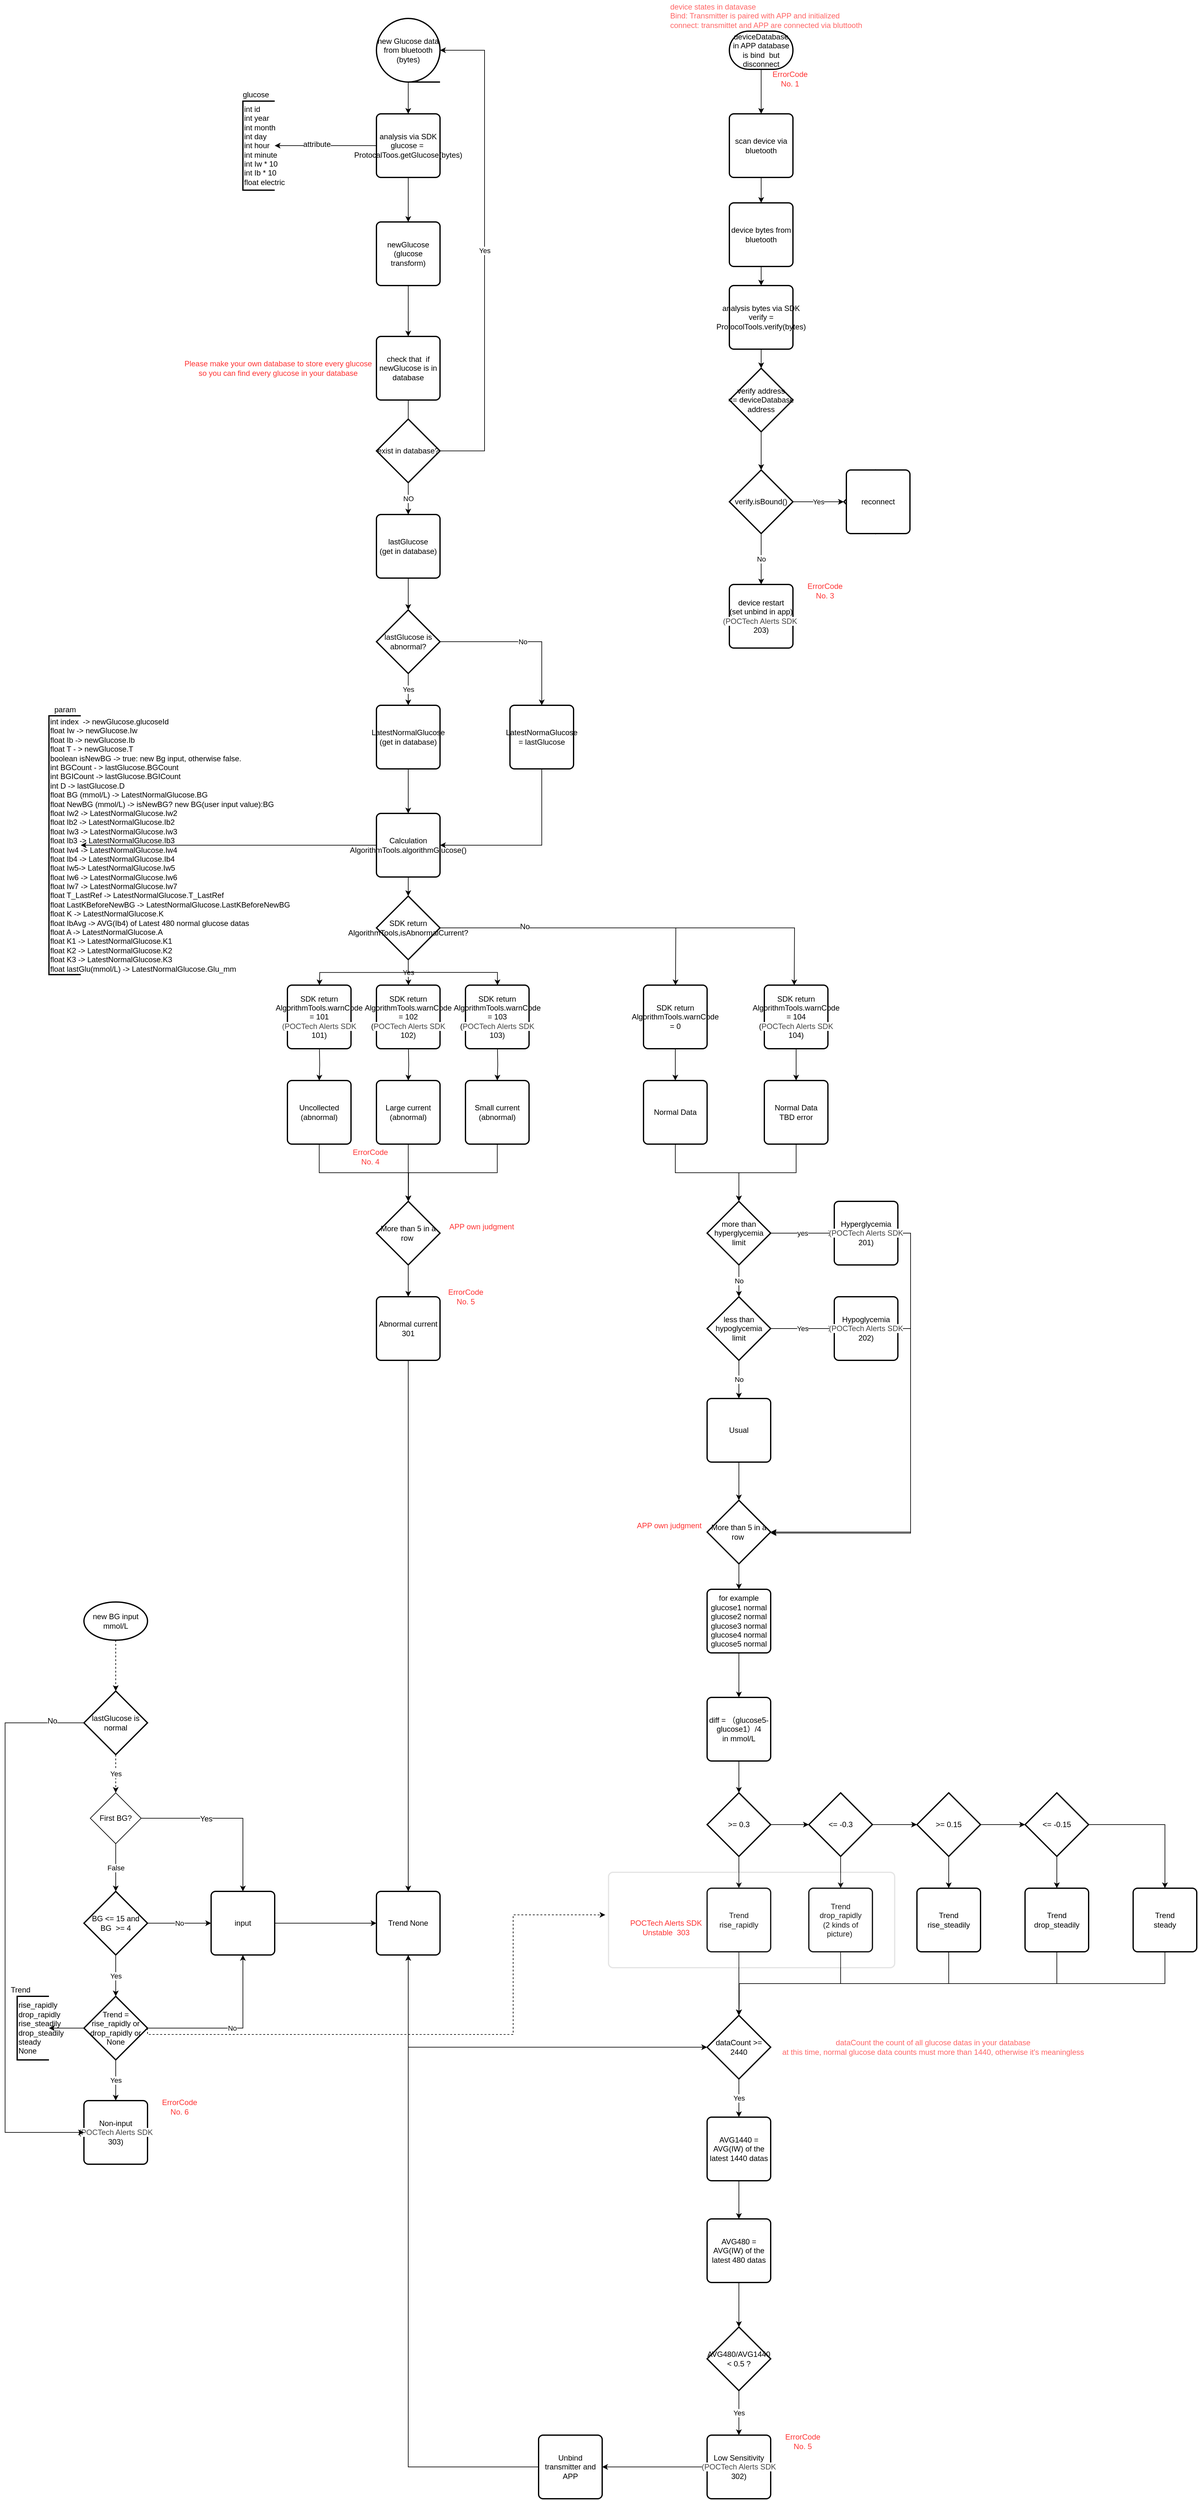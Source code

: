 <mxfile version="12.3.8" type="github" pages="1">
  <diagram id="o1K-JnxiX_i7yvccke98" name="第 1 页">
    <mxGraphModel dx="2098" dy="1980" grid="1" gridSize="10" guides="1" tooltips="1" connect="1" arrows="1" fold="1" page="1" pageScale="1" pageWidth="827" pageHeight="1169" math="0" shadow="0">
      <root>
        <mxCell id="0"/>
        <mxCell id="1" parent="0"/>
        <mxCell id="Yor80Zz1ylZ34Q17yJMb-24" style="edgeStyle=orthogonalEdgeStyle;rounded=0;orthogonalLoop=1;jettySize=auto;html=1;exitX=0.5;exitY=1;exitDx=0;exitDy=0;exitPerimeter=0;entryX=0.5;entryY=0;entryDx=0;entryDy=0;" parent="1" source="Yor80Zz1ylZ34Q17yJMb-1" target="Yor80Zz1ylZ34Q17yJMb-3" edge="1">
          <mxGeometry relative="1" as="geometry"/>
        </mxCell>
        <mxCell id="Yor80Zz1ylZ34Q17yJMb-1" value="new Glucose data from bluetooth&lt;br&gt;(bytes)" style="strokeWidth=2;html=1;shape=mxgraph.flowchart.sequential_data;whiteSpace=wrap;" parent="1" vertex="1">
          <mxGeometry x="-225" y="-1140" width="100" height="100" as="geometry"/>
        </mxCell>
        <mxCell id="ntGJiRPB00802KpW2f3L-13" style="edgeStyle=orthogonalEdgeStyle;rounded=0;orthogonalLoop=1;jettySize=auto;html=1;entryX=1;entryY=0.5;entryDx=0;entryDy=0;entryPerimeter=0;" parent="1" source="Yor80Zz1ylZ34Q17yJMb-3" target="ntGJiRPB00802KpW2f3L-12" edge="1">
          <mxGeometry relative="1" as="geometry"/>
        </mxCell>
        <mxCell id="ntGJiRPB00802KpW2f3L-14" value="attribute" style="text;html=1;align=center;verticalAlign=middle;resizable=0;points=[];;labelBackgroundColor=#ffffff;" parent="ntGJiRPB00802KpW2f3L-13" vertex="1" connectable="0">
          <mxGeometry x="0.175" y="-2" relative="1" as="geometry">
            <mxPoint as="offset"/>
          </mxGeometry>
        </mxCell>
        <mxCell id="ntGJiRPB00802KpW2f3L-23" style="edgeStyle=orthogonalEdgeStyle;rounded=0;orthogonalLoop=1;jettySize=auto;html=1;exitX=0.5;exitY=1;exitDx=0;exitDy=0;" parent="1" source="Yor80Zz1ylZ34Q17yJMb-3" target="ntGJiRPB00802KpW2f3L-20" edge="1">
          <mxGeometry relative="1" as="geometry"/>
        </mxCell>
        <mxCell id="Yor80Zz1ylZ34Q17yJMb-3" value="analysis via SDK&lt;br&gt;glucose =&amp;nbsp; ProtocalToos.getGlucose(bytes)" style="rounded=1;whiteSpace=wrap;html=1;absoluteArcSize=1;arcSize=14;strokeWidth=2;" parent="1" vertex="1">
          <mxGeometry x="-225" y="-990" width="100" height="100" as="geometry"/>
        </mxCell>
        <mxCell id="Yor80Zz1ylZ34Q17yJMb-16" value="" style="edgeStyle=orthogonalEdgeStyle;rounded=0;orthogonalLoop=1;jettySize=auto;html=1;" parent="1" edge="1">
          <mxGeometry relative="1" as="geometry">
            <mxPoint x="-175" y="-540" as="sourcePoint"/>
            <mxPoint x="-175" y="-450" as="targetPoint"/>
          </mxGeometry>
        </mxCell>
        <mxCell id="Yor80Zz1ylZ34Q17yJMb-28" value="NO" style="edgeStyle=orthogonalEdgeStyle;rounded=0;orthogonalLoop=1;jettySize=auto;html=1;exitX=0.5;exitY=1;exitDx=0;exitDy=0;exitPerimeter=0;" parent="1" source="Yor80Zz1ylZ34Q17yJMb-20" target="Yor80Zz1ylZ34Q17yJMb-23" edge="1">
          <mxGeometry relative="1" as="geometry"/>
        </mxCell>
        <mxCell id="Yor80Zz1ylZ34Q17yJMb-33" value="Yes" style="edgeStyle=orthogonalEdgeStyle;rounded=0;orthogonalLoop=1;jettySize=auto;html=1;exitX=1;exitY=0.5;exitDx=0;exitDy=0;exitPerimeter=0;entryX=1;entryY=0.5;entryDx=0;entryDy=0;entryPerimeter=0;" parent="1" source="Yor80Zz1ylZ34Q17yJMb-20" target="Yor80Zz1ylZ34Q17yJMb-1" edge="1">
          <mxGeometry relative="1" as="geometry">
            <Array as="points">
              <mxPoint x="-55" y="-460"/>
              <mxPoint x="-55" y="-1090"/>
            </Array>
          </mxGeometry>
        </mxCell>
        <mxCell id="Yor80Zz1ylZ34Q17yJMb-20" value="exist in database?" style="strokeWidth=2;html=1;shape=mxgraph.flowchart.decision;whiteSpace=wrap;" parent="1" vertex="1">
          <mxGeometry x="-225" y="-510" width="100" height="100" as="geometry"/>
        </mxCell>
        <mxCell id="Yor80Zz1ylZ34Q17yJMb-30" style="edgeStyle=orthogonalEdgeStyle;rounded=0;orthogonalLoop=1;jettySize=auto;html=1;exitX=0.5;exitY=1;exitDx=0;exitDy=0;entryX=0.5;entryY=0;entryDx=0;entryDy=0;entryPerimeter=0;" parent="1" source="Yor80Zz1ylZ34Q17yJMb-23" target="Yor80Zz1ylZ34Q17yJMb-29" edge="1">
          <mxGeometry relative="1" as="geometry"/>
        </mxCell>
        <mxCell id="Yor80Zz1ylZ34Q17yJMb-23" value="lastGlucose &lt;br&gt;(get in database)" style="rounded=1;whiteSpace=wrap;html=1;absoluteArcSize=1;arcSize=14;strokeWidth=2;" parent="1" vertex="1">
          <mxGeometry x="-225" y="-360" width="100" height="100" as="geometry"/>
        </mxCell>
        <mxCell id="Yor80Zz1ylZ34Q17yJMb-26" value="check that&amp;nbsp; if newGlucose is in database" style="rounded=1;whiteSpace=wrap;html=1;absoluteArcSize=1;arcSize=14;strokeWidth=2;" parent="1" vertex="1">
          <mxGeometry x="-225" y="-640" width="100" height="100" as="geometry"/>
        </mxCell>
        <mxCell id="Yor80Zz1ylZ34Q17yJMb-32" value="Yes" style="edgeStyle=orthogonalEdgeStyle;rounded=0;orthogonalLoop=1;jettySize=auto;html=1;exitX=0.5;exitY=1;exitDx=0;exitDy=0;exitPerimeter=0;entryX=0.5;entryY=0;entryDx=0;entryDy=0;" parent="1" source="Yor80Zz1ylZ34Q17yJMb-29" target="Yor80Zz1ylZ34Q17yJMb-31" edge="1">
          <mxGeometry relative="1" as="geometry"/>
        </mxCell>
        <mxCell id="ntGJiRPB00802KpW2f3L-26" value="No" style="edgeStyle=orthogonalEdgeStyle;rounded=0;orthogonalLoop=1;jettySize=auto;html=1;exitX=1;exitY=0.5;exitDx=0;exitDy=0;exitPerimeter=0;entryX=0.5;entryY=0;entryDx=0;entryDy=0;" parent="1" source="Yor80Zz1ylZ34Q17yJMb-29" target="ntGJiRPB00802KpW2f3L-25" edge="1">
          <mxGeometry relative="1" as="geometry"/>
        </mxCell>
        <mxCell id="Yor80Zz1ylZ34Q17yJMb-29" value="lastGlucose is abnormal?" style="strokeWidth=2;html=1;shape=mxgraph.flowchart.decision;whiteSpace=wrap;" parent="1" vertex="1">
          <mxGeometry x="-225" y="-210" width="100" height="100" as="geometry"/>
        </mxCell>
        <mxCell id="Yor80Zz1ylZ34Q17yJMb-60" style="edgeStyle=orthogonalEdgeStyle;rounded=0;orthogonalLoop=1;jettySize=auto;html=1;exitX=0.5;exitY=1;exitDx=0;exitDy=0;entryX=0.5;entryY=0;entryDx=0;entryDy=0;" parent="1" source="Yor80Zz1ylZ34Q17yJMb-31" target="Yor80Zz1ylZ34Q17yJMb-34" edge="1">
          <mxGeometry relative="1" as="geometry"/>
        </mxCell>
        <mxCell id="Yor80Zz1ylZ34Q17yJMb-31" value="LatestNormalGlucose (get in database)" style="rounded=1;whiteSpace=wrap;html=1;absoluteArcSize=1;arcSize=14;strokeWidth=2;" parent="1" vertex="1">
          <mxGeometry x="-225" y="-60" width="100" height="100" as="geometry"/>
        </mxCell>
        <mxCell id="Yor80Zz1ylZ34Q17yJMb-56" style="edgeStyle=orthogonalEdgeStyle;rounded=0;orthogonalLoop=1;jettySize=auto;html=1;exitX=1;exitY=0.5;exitDx=0;exitDy=0;exitPerimeter=0;entryX=0.5;entryY=0;entryDx=0;entryDy=0;entryPerimeter=0;" parent="1" source="Yor80Zz1ylZ34Q17yJMb-39" edge="1">
          <mxGeometry relative="1" as="geometry">
            <mxPoint x="432" y="380.167" as="targetPoint"/>
          </mxGeometry>
        </mxCell>
        <mxCell id="Yor80Zz1ylZ34Q17yJMb-65" style="edgeStyle=orthogonalEdgeStyle;rounded=0;orthogonalLoop=1;jettySize=auto;html=1;exitX=0.5;exitY=1;exitDx=0;exitDy=0;entryX=0.5;entryY=0;entryDx=0;entryDy=0;entryPerimeter=0;" parent="1" source="Yor80Zz1ylZ34Q17yJMb-34" target="Yor80Zz1ylZ34Q17yJMb-39" edge="1">
          <mxGeometry relative="1" as="geometry"/>
        </mxCell>
        <mxCell id="ntGJiRPB00802KpW2f3L-28" style="edgeStyle=orthogonalEdgeStyle;rounded=0;orthogonalLoop=1;jettySize=auto;html=1;exitX=0;exitY=0.5;exitDx=0;exitDy=0;" parent="1" source="Yor80Zz1ylZ34Q17yJMb-34" target="ntGJiRPB00802KpW2f3L-18" edge="1">
          <mxGeometry relative="1" as="geometry"/>
        </mxCell>
        <mxCell id="Yor80Zz1ylZ34Q17yJMb-34" value="Calculation&lt;br&gt;AlgorithmTools.algorithmGlucose()" style="rounded=1;whiteSpace=wrap;html=1;absoluteArcSize=1;arcSize=14;strokeWidth=2;" parent="1" vertex="1">
          <mxGeometry x="-225" y="110" width="100" height="100" as="geometry"/>
        </mxCell>
        <mxCell id="Yor80Zz1ylZ34Q17yJMb-55" value="" style="edgeStyle=orthogonalEdgeStyle;rounded=0;orthogonalLoop=1;jettySize=auto;html=1;entryX=0.5;entryY=0;entryDx=0;entryDy=0;entryPerimeter=0;" parent="1" source="Yor80Zz1ylZ34Q17yJMb-39" edge="1">
          <mxGeometry relative="1" as="geometry">
            <mxPoint x="245.333" y="380.167" as="targetPoint"/>
          </mxGeometry>
        </mxCell>
        <mxCell id="Yor80Zz1ylZ34Q17yJMb-57" value="No" style="text;html=1;align=center;verticalAlign=middle;resizable=0;points=[];;labelBackgroundColor=#ffffff;" parent="Yor80Zz1ylZ34Q17yJMb-55" vertex="1" connectable="0">
          <mxGeometry x="-0.422" y="2" relative="1" as="geometry">
            <mxPoint as="offset"/>
          </mxGeometry>
        </mxCell>
        <mxCell id="Yor80Zz1ylZ34Q17yJMb-66" value="Yes" style="edgeStyle=orthogonalEdgeStyle;rounded=0;orthogonalLoop=1;jettySize=auto;html=1;exitX=0.5;exitY=1;exitDx=0;exitDy=0;exitPerimeter=0;entryX=0.5;entryY=0;entryDx=0;entryDy=0;entryPerimeter=0;" parent="1" source="Yor80Zz1ylZ34Q17yJMb-39" edge="1">
          <mxGeometry relative="1" as="geometry">
            <mxPoint x="-174.667" y="380.167" as="targetPoint"/>
          </mxGeometry>
        </mxCell>
        <mxCell id="Yor80Zz1ylZ34Q17yJMb-67" style="edgeStyle=orthogonalEdgeStyle;rounded=0;orthogonalLoop=1;jettySize=auto;html=1;exitX=0.5;exitY=1;exitDx=0;exitDy=0;exitPerimeter=0;entryX=0.5;entryY=0;entryDx=0;entryDy=0;entryPerimeter=0;" parent="1" source="Yor80Zz1ylZ34Q17yJMb-39" edge="1">
          <mxGeometry relative="1" as="geometry">
            <mxPoint x="-314.667" y="380.167" as="targetPoint"/>
          </mxGeometry>
        </mxCell>
        <mxCell id="Yor80Zz1ylZ34Q17yJMb-39" value="SDK return&lt;br&gt;AlgorithmTools,isAbnormalCurrent?" style="strokeWidth=2;html=1;shape=mxgraph.flowchart.decision;whiteSpace=wrap;" parent="1" vertex="1">
          <mxGeometry x="-225" y="240" width="100" height="100" as="geometry"/>
        </mxCell>
        <mxCell id="Yor80Zz1ylZ34Q17yJMb-70" style="edgeStyle=orthogonalEdgeStyle;rounded=0;orthogonalLoop=1;jettySize=auto;html=1;exitX=0.5;exitY=1;exitDx=0;exitDy=0;exitPerimeter=0;entryX=0.5;entryY=0;entryDx=0;entryDy=0;" parent="1" target="Yor80Zz1ylZ34Q17yJMb-48" edge="1">
          <mxGeometry relative="1" as="geometry">
            <mxPoint x="-314.667" y="480.167" as="sourcePoint"/>
          </mxGeometry>
        </mxCell>
        <mxCell id="Yor80Zz1ylZ34Q17yJMb-68" style="edgeStyle=orthogonalEdgeStyle;rounded=0;orthogonalLoop=1;jettySize=auto;html=1;entryX=0.5;entryY=0;entryDx=0;entryDy=0;entryPerimeter=0;" parent="1" edge="1">
          <mxGeometry relative="1" as="geometry">
            <mxPoint x="-175" y="340" as="sourcePoint"/>
            <mxPoint x="-34.667" y="380.167" as="targetPoint"/>
            <Array as="points">
              <mxPoint x="-175" y="360"/>
              <mxPoint x="-35" y="360"/>
            </Array>
          </mxGeometry>
        </mxCell>
        <mxCell id="Yor80Zz1ylZ34Q17yJMb-71" style="edgeStyle=orthogonalEdgeStyle;rounded=0;orthogonalLoop=1;jettySize=auto;html=1;exitX=0.5;exitY=1;exitDx=0;exitDy=0;exitPerimeter=0;" parent="1" target="Yor80Zz1ylZ34Q17yJMb-49" edge="1">
          <mxGeometry relative="1" as="geometry">
            <mxPoint x="-174.667" y="480.167" as="sourcePoint"/>
          </mxGeometry>
        </mxCell>
        <mxCell id="Yor80Zz1ylZ34Q17yJMb-72" style="edgeStyle=orthogonalEdgeStyle;rounded=0;orthogonalLoop=1;jettySize=auto;html=1;exitX=0.5;exitY=1;exitDx=0;exitDy=0;exitPerimeter=0;" parent="1" target="Yor80Zz1ylZ34Q17yJMb-50" edge="1">
          <mxGeometry relative="1" as="geometry">
            <mxPoint x="-34.667" y="480.167" as="sourcePoint"/>
          </mxGeometry>
        </mxCell>
        <mxCell id="Yor80Zz1ylZ34Q17yJMb-82" style="edgeStyle=orthogonalEdgeStyle;rounded=0;orthogonalLoop=1;jettySize=auto;html=1;exitX=0.5;exitY=1;exitDx=0;exitDy=0;entryX=0.5;entryY=0;entryDx=0;entryDy=0;entryPerimeter=0;" parent="1" source="Yor80Zz1ylZ34Q17yJMb-48" target="Yor80Zz1ylZ34Q17yJMb-81" edge="1">
          <mxGeometry relative="1" as="geometry"/>
        </mxCell>
        <mxCell id="Yor80Zz1ylZ34Q17yJMb-48" value="Uncollected&lt;br&gt;(abnormal)" style="rounded=1;whiteSpace=wrap;html=1;absoluteArcSize=1;arcSize=14;strokeWidth=2;" parent="1" vertex="1">
          <mxGeometry x="-365" y="530" width="100" height="100" as="geometry"/>
        </mxCell>
        <mxCell id="Yor80Zz1ylZ34Q17yJMb-83" style="edgeStyle=orthogonalEdgeStyle;rounded=0;orthogonalLoop=1;jettySize=auto;html=1;exitX=0.5;exitY=1;exitDx=0;exitDy=0;" parent="1" source="Yor80Zz1ylZ34Q17yJMb-49" edge="1">
          <mxGeometry relative="1" as="geometry">
            <mxPoint x="-174.667" y="720.0" as="targetPoint"/>
          </mxGeometry>
        </mxCell>
        <mxCell id="Yor80Zz1ylZ34Q17yJMb-49" value="Large current&lt;br&gt;(abnormal)" style="rounded=1;whiteSpace=wrap;html=1;absoluteArcSize=1;arcSize=14;strokeWidth=2;" parent="1" vertex="1">
          <mxGeometry x="-225" y="530" width="100" height="100" as="geometry"/>
        </mxCell>
        <mxCell id="Yor80Zz1ylZ34Q17yJMb-84" style="edgeStyle=orthogonalEdgeStyle;rounded=0;orthogonalLoop=1;jettySize=auto;html=1;exitX=0.5;exitY=1;exitDx=0;exitDy=0;" parent="1" source="Yor80Zz1ylZ34Q17yJMb-50" edge="1">
          <mxGeometry relative="1" as="geometry">
            <mxPoint x="-175" y="720.0" as="targetPoint"/>
          </mxGeometry>
        </mxCell>
        <mxCell id="Yor80Zz1ylZ34Q17yJMb-50" value="Small current&lt;br&gt;(abnormal)" style="rounded=1;whiteSpace=wrap;html=1;absoluteArcSize=1;arcSize=14;strokeWidth=2;" parent="1" vertex="1">
          <mxGeometry x="-85" y="530" width="100" height="100" as="geometry"/>
        </mxCell>
        <mxCell id="Yor80Zz1ylZ34Q17yJMb-99" style="edgeStyle=orthogonalEdgeStyle;rounded=0;orthogonalLoop=1;jettySize=auto;html=1;exitX=0.5;exitY=1;exitDx=0;exitDy=0;entryX=0.5;entryY=0;entryDx=0;entryDy=0;entryPerimeter=0;" parent="1" source="Yor80Zz1ylZ34Q17yJMb-58" target="Yor80Zz1ylZ34Q17yJMb-89" edge="1">
          <mxGeometry relative="1" as="geometry"/>
        </mxCell>
        <mxCell id="Yor80Zz1ylZ34Q17yJMb-58" value="Normal Data" style="rounded=1;whiteSpace=wrap;html=1;absoluteArcSize=1;arcSize=14;strokeWidth=2;" parent="1" vertex="1">
          <mxGeometry x="195" y="530" width="100" height="100" as="geometry"/>
        </mxCell>
        <mxCell id="Yor80Zz1ylZ34Q17yJMb-98" style="edgeStyle=orthogonalEdgeStyle;rounded=0;orthogonalLoop=1;jettySize=auto;html=1;exitX=0.5;exitY=1;exitDx=0;exitDy=0;entryX=0.5;entryY=0;entryDx=0;entryDy=0;entryPerimeter=0;" parent="1" source="Yor80Zz1ylZ34Q17yJMb-59" target="Yor80Zz1ylZ34Q17yJMb-89" edge="1">
          <mxGeometry relative="1" as="geometry"/>
        </mxCell>
        <mxCell id="Yor80Zz1ylZ34Q17yJMb-59" value="Normal Data&lt;br&gt;TBD error" style="rounded=1;whiteSpace=wrap;html=1;absoluteArcSize=1;arcSize=14;strokeWidth=2;" parent="1" vertex="1">
          <mxGeometry x="385" y="530" width="100" height="100" as="geometry"/>
        </mxCell>
        <mxCell id="Yor80Zz1ylZ34Q17yJMb-73" value="&lt;span style=&quot;white-space: normal&quot;&gt;SDK return&lt;br&gt;AlgorithmTools.warnCode = 101&lt;/span&gt;&lt;br class=&quot;Apple-interchange-newline&quot;&gt;&lt;span style=&quot;color: rgb(68 , 68 , 68) ; font-family: &amp;#34;tahoma&amp;#34; , &amp;#34;arial&amp;#34; , &amp;#34;pingfang sc&amp;#34; , &amp;#34;hiragino sans gb&amp;#34; , &amp;#34;wenquanyi micro hei&amp;#34; , &amp;#34;microsoft yahei&amp;#34; , , sans-serif ; white-space: nowrap ; background-color: rgb(255 , 255 , 255)&quot;&gt;(POCTech Alerts SDK&lt;br&gt;&lt;/span&gt;&lt;span style=&quot;white-space: normal&quot;&gt;101)&lt;br&gt;&lt;/span&gt;" style="rounded=1;whiteSpace=wrap;html=1;absoluteArcSize=1;arcSize=14;strokeWidth=2;" parent="1" vertex="1">
          <mxGeometry x="-365" y="380" width="100" height="100" as="geometry"/>
        </mxCell>
        <mxCell id="Yor80Zz1ylZ34Q17yJMb-75" value="SDK return&lt;span style=&quot;white-space: normal&quot;&gt;&lt;br&gt;AlgorithmTools.warnCode = 102&lt;br&gt;(&lt;/span&gt;&lt;span style=&quot;color: rgb(68 , 68 , 68) ; font-family: &amp;#34;tahoma&amp;#34; , &amp;#34;arial&amp;#34; , &amp;#34;pingfang sc&amp;#34; , &amp;#34;hiragino sans gb&amp;#34; , &amp;#34;wenquanyi micro hei&amp;#34; , &amp;#34;microsoft yahei&amp;#34; , , sans-serif ; white-space: nowrap ; background-color: rgb(255 , 255 , 255)&quot;&gt;POCTech Alerts SDK&lt;/span&gt;&lt;span style=&quot;white-space: normal&quot;&gt;&lt;br&gt;102)&lt;br&gt;&lt;/span&gt;" style="rounded=1;whiteSpace=wrap;html=1;absoluteArcSize=1;arcSize=14;strokeWidth=2;" parent="1" vertex="1">
          <mxGeometry x="-225" y="380" width="100" height="100" as="geometry"/>
        </mxCell>
        <mxCell id="Yor80Zz1ylZ34Q17yJMb-76" value="SDK return&lt;span style=&quot;white-space: normal&quot;&gt;&lt;br&gt;AlgorithmTools.warnCode = 103&lt;br&gt;(&lt;/span&gt;&lt;span style=&quot;color: rgb(68 , 68 , 68) ; font-family: &amp;#34;tahoma&amp;#34; , &amp;#34;arial&amp;#34; , &amp;#34;pingfang sc&amp;#34; , &amp;#34;hiragino sans gb&amp;#34; , &amp;#34;wenquanyi micro hei&amp;#34; , &amp;#34;microsoft yahei&amp;#34; , , sans-serif ; white-space: nowrap ; background-color: rgb(255 , 255 , 255)&quot;&gt;POCTech Alerts SDK&lt;/span&gt;&lt;span style=&quot;white-space: normal&quot;&gt;&lt;br&gt;103)&lt;br&gt;&lt;/span&gt;" style="rounded=1;whiteSpace=wrap;html=1;absoluteArcSize=1;arcSize=14;strokeWidth=2;" parent="1" vertex="1">
          <mxGeometry x="-85" y="380" width="100" height="100" as="geometry"/>
        </mxCell>
        <mxCell id="Yor80Zz1ylZ34Q17yJMb-79" style="edgeStyle=orthogonalEdgeStyle;rounded=0;orthogonalLoop=1;jettySize=auto;html=1;exitX=0.5;exitY=1;exitDx=0;exitDy=0;entryX=0.5;entryY=0;entryDx=0;entryDy=0;" parent="1" source="Yor80Zz1ylZ34Q17yJMb-77" target="Yor80Zz1ylZ34Q17yJMb-58" edge="1">
          <mxGeometry relative="1" as="geometry"/>
        </mxCell>
        <mxCell id="Yor80Zz1ylZ34Q17yJMb-77" value="&lt;span style=&quot;white-space: normal&quot;&gt;SDK return&lt;br&gt;AlgorithmTools.warnCode = 0&lt;/span&gt;" style="rounded=1;whiteSpace=wrap;html=1;absoluteArcSize=1;arcSize=14;strokeWidth=2;" parent="1" vertex="1">
          <mxGeometry x="195" y="380" width="100" height="100" as="geometry"/>
        </mxCell>
        <mxCell id="Yor80Zz1ylZ34Q17yJMb-80" style="edgeStyle=orthogonalEdgeStyle;rounded=0;orthogonalLoop=1;jettySize=auto;html=1;exitX=0.5;exitY=1;exitDx=0;exitDy=0;entryX=0.5;entryY=0;entryDx=0;entryDy=0;" parent="1" source="Yor80Zz1ylZ34Q17yJMb-78" target="Yor80Zz1ylZ34Q17yJMb-59" edge="1">
          <mxGeometry relative="1" as="geometry"/>
        </mxCell>
        <mxCell id="Yor80Zz1ylZ34Q17yJMb-78" value="&lt;span style=&quot;white-space: normal&quot;&gt;SDK return&lt;br&gt;AlgorithmTools.warnCode = 104&lt;br&gt;(&lt;/span&gt;&lt;span style=&quot;color: rgb(68 , 68 , 68) ; font-family: &amp;#34;tahoma&amp;#34; , &amp;#34;arial&amp;#34; , &amp;#34;pingfang sc&amp;#34; , &amp;#34;hiragino sans gb&amp;#34; , &amp;#34;wenquanyi micro hei&amp;#34; , &amp;#34;microsoft yahei&amp;#34; , , sans-serif ; white-space: nowrap ; background-color: rgb(255 , 255 , 255)&quot;&gt;POCTech Alerts SDK&lt;/span&gt;&lt;span style=&quot;white-space: normal&quot;&gt;&lt;br&gt;104)&lt;br&gt;&lt;/span&gt;" style="rounded=1;whiteSpace=wrap;html=1;absoluteArcSize=1;arcSize=14;strokeWidth=2;" parent="1" vertex="1">
          <mxGeometry x="385" y="380" width="100" height="100" as="geometry"/>
        </mxCell>
        <mxCell id="Yor80Zz1ylZ34Q17yJMb-86" style="edgeStyle=orthogonalEdgeStyle;rounded=0;orthogonalLoop=1;jettySize=auto;html=1;exitX=0.5;exitY=1;exitDx=0;exitDy=0;exitPerimeter=0;entryX=0.5;entryY=0;entryDx=0;entryDy=0;" parent="1" source="Yor80Zz1ylZ34Q17yJMb-81" target="Yor80Zz1ylZ34Q17yJMb-85" edge="1">
          <mxGeometry relative="1" as="geometry"/>
        </mxCell>
        <mxCell id="Yor80Zz1ylZ34Q17yJMb-81" value="More than 5 in a row&amp;nbsp;" style="strokeWidth=2;html=1;shape=mxgraph.flowchart.decision;whiteSpace=wrap;" parent="1" vertex="1">
          <mxGeometry x="-225" y="720" width="100" height="100" as="geometry"/>
        </mxCell>
        <mxCell id="Yor80Zz1ylZ34Q17yJMb-153" style="edgeStyle=orthogonalEdgeStyle;rounded=0;orthogonalLoop=1;jettySize=auto;html=1;exitX=0.5;exitY=1;exitDx=0;exitDy=0;entryX=0.5;entryY=0;entryDx=0;entryDy=0;" parent="1" source="Yor80Zz1ylZ34Q17yJMb-85" target="Yor80Zz1ylZ34Q17yJMb-152" edge="1">
          <mxGeometry relative="1" as="geometry"/>
        </mxCell>
        <mxCell id="Yor80Zz1ylZ34Q17yJMb-85" value="Abnormal current&lt;br&gt;301" style="rounded=1;whiteSpace=wrap;html=1;absoluteArcSize=1;arcSize=14;strokeWidth=2;" parent="1" vertex="1">
          <mxGeometry x="-225" y="870" width="100" height="100" as="geometry"/>
        </mxCell>
        <mxCell id="Yor80Zz1ylZ34Q17yJMb-95" value="No" style="edgeStyle=orthogonalEdgeStyle;rounded=0;orthogonalLoop=1;jettySize=auto;html=1;exitX=0.5;exitY=1;exitDx=0;exitDy=0;exitPerimeter=0;entryX=0.5;entryY=0;entryDx=0;entryDy=0;entryPerimeter=0;" parent="1" source="Yor80Zz1ylZ34Q17yJMb-89" target="Yor80Zz1ylZ34Q17yJMb-90" edge="1">
          <mxGeometry relative="1" as="geometry"/>
        </mxCell>
        <mxCell id="Yor80Zz1ylZ34Q17yJMb-103" value="yes" style="edgeStyle=orthogonalEdgeStyle;rounded=0;orthogonalLoop=1;jettySize=auto;html=1;exitX=1;exitY=0.5;exitDx=0;exitDy=0;exitPerimeter=0;" parent="1" source="Yor80Zz1ylZ34Q17yJMb-89" target="Yor80Zz1ylZ34Q17yJMb-100" edge="1">
          <mxGeometry relative="1" as="geometry"/>
        </mxCell>
        <mxCell id="Yor80Zz1ylZ34Q17yJMb-89" value="more than hyperglycemia limit" style="strokeWidth=2;html=1;shape=mxgraph.flowchart.decision;whiteSpace=wrap;" parent="1" vertex="1">
          <mxGeometry x="295" y="720" width="100" height="100" as="geometry"/>
        </mxCell>
        <mxCell id="Yor80Zz1ylZ34Q17yJMb-105" value="Yes" style="edgeStyle=orthogonalEdgeStyle;rounded=0;orthogonalLoop=1;jettySize=auto;html=1;exitX=1;exitY=0.5;exitDx=0;exitDy=0;exitPerimeter=0;" parent="1" source="Yor80Zz1ylZ34Q17yJMb-90" target="Yor80Zz1ylZ34Q17yJMb-101" edge="1">
          <mxGeometry relative="1" as="geometry"/>
        </mxCell>
        <mxCell id="Yor80Zz1ylZ34Q17yJMb-106" value="No" style="edgeStyle=orthogonalEdgeStyle;rounded=0;orthogonalLoop=1;jettySize=auto;html=1;exitX=0.5;exitY=1;exitDx=0;exitDy=0;exitPerimeter=0;entryX=0.5;entryY=0;entryDx=0;entryDy=0;" parent="1" source="Yor80Zz1ylZ34Q17yJMb-90" target="Yor80Zz1ylZ34Q17yJMb-102" edge="1">
          <mxGeometry relative="1" as="geometry"/>
        </mxCell>
        <mxCell id="Yor80Zz1ylZ34Q17yJMb-90" value="less than&lt;br&gt;hypoglycemia limit" style="strokeWidth=2;html=1;shape=mxgraph.flowchart.decision;whiteSpace=wrap;" parent="1" vertex="1">
          <mxGeometry x="295" y="870" width="100" height="100" as="geometry"/>
        </mxCell>
        <mxCell id="Yor80Zz1ylZ34Q17yJMb-111" style="edgeStyle=orthogonalEdgeStyle;rounded=0;orthogonalLoop=1;jettySize=auto;html=1;exitX=0.5;exitY=1;exitDx=0;exitDy=0;exitPerimeter=0;entryX=0.5;entryY=0;entryDx=0;entryDy=0;" parent="1" source="Yor80Zz1ylZ34Q17yJMb-92" target="Yor80Zz1ylZ34Q17yJMb-108" edge="1">
          <mxGeometry relative="1" as="geometry"/>
        </mxCell>
        <mxCell id="Yor80Zz1ylZ34Q17yJMb-92" value="&lt;span style=&quot;white-space: normal&quot;&gt;More than 5 in a row&amp;nbsp;&lt;/span&gt;" style="strokeWidth=2;html=1;shape=mxgraph.flowchart.decision;whiteSpace=wrap;" parent="1" vertex="1">
          <mxGeometry x="295" y="1190" width="100" height="100" as="geometry"/>
        </mxCell>
        <mxCell id="Yor80Zz1ylZ34Q17yJMb-109" style="edgeStyle=orthogonalEdgeStyle;rounded=0;orthogonalLoop=1;jettySize=auto;html=1;exitX=1;exitY=0.5;exitDx=0;exitDy=0;entryX=1;entryY=0.5;entryDx=0;entryDy=0;entryPerimeter=0;" parent="1" source="Yor80Zz1ylZ34Q17yJMb-100" target="Yor80Zz1ylZ34Q17yJMb-92" edge="1">
          <mxGeometry relative="1" as="geometry">
            <mxPoint x="715" y="1406.667" as="targetPoint"/>
          </mxGeometry>
        </mxCell>
        <mxCell id="Yor80Zz1ylZ34Q17yJMb-100" value="Hyperglycemia&lt;br class=&quot;Apple-interchange-newline&quot;&gt;&lt;span style=&quot;color: rgb(68 , 68 , 68) ; font-family: &amp;#34;tahoma&amp;#34; , &amp;#34;arial&amp;#34; , &amp;#34;pingfang sc&amp;#34; , &amp;#34;hiragino sans gb&amp;#34; , &amp;#34;wenquanyi micro hei&amp;#34; , &amp;#34;microsoft yahei&amp;#34; , , sans-serif ; white-space: nowrap ; background-color: rgb(255 , 255 , 255)&quot;&gt;(POCTech Alerts SDK&lt;br&gt;&lt;/span&gt;201)" style="rounded=1;whiteSpace=wrap;html=1;absoluteArcSize=1;arcSize=14;strokeWidth=2;" parent="1" vertex="1">
          <mxGeometry x="495" y="720" width="100" height="100" as="geometry"/>
        </mxCell>
        <mxCell id="Yor80Zz1ylZ34Q17yJMb-110" style="edgeStyle=orthogonalEdgeStyle;rounded=0;orthogonalLoop=1;jettySize=auto;html=1;exitX=1;exitY=0.5;exitDx=0;exitDy=0;" parent="1" source="Yor80Zz1ylZ34Q17yJMb-101" edge="1">
          <mxGeometry relative="1" as="geometry">
            <mxPoint x="395" y="1241.667" as="targetPoint"/>
            <Array as="points">
              <mxPoint x="615" y="920"/>
              <mxPoint x="615" y="1242"/>
            </Array>
          </mxGeometry>
        </mxCell>
        <mxCell id="Yor80Zz1ylZ34Q17yJMb-101" value="Hypoglycemia&lt;br class=&quot;Apple-interchange-newline&quot;&gt;&lt;span style=&quot;color: rgb(68 , 68 , 68) ; font-family: &amp;#34;tahoma&amp;#34; , &amp;#34;arial&amp;#34; , &amp;#34;pingfang sc&amp;#34; , &amp;#34;hiragino sans gb&amp;#34; , &amp;#34;wenquanyi micro hei&amp;#34; , &amp;#34;microsoft yahei&amp;#34; , , sans-serif ; white-space: nowrap ; background-color: rgb(255 , 255 , 255)&quot;&gt;(POCTech Alerts SDK&lt;/span&gt;&lt;br&gt;202)" style="rounded=1;whiteSpace=wrap;html=1;absoluteArcSize=1;arcSize=14;strokeWidth=2;" parent="1" vertex="1">
          <mxGeometry x="495" y="870" width="100" height="100" as="geometry"/>
        </mxCell>
        <mxCell id="Yor80Zz1ylZ34Q17yJMb-107" style="edgeStyle=orthogonalEdgeStyle;rounded=0;orthogonalLoop=1;jettySize=auto;html=1;exitX=0.5;exitY=1;exitDx=0;exitDy=0;entryX=0.5;entryY=0;entryDx=0;entryDy=0;entryPerimeter=0;" parent="1" source="Yor80Zz1ylZ34Q17yJMb-102" target="Yor80Zz1ylZ34Q17yJMb-92" edge="1">
          <mxGeometry relative="1" as="geometry"/>
        </mxCell>
        <mxCell id="Yor80Zz1ylZ34Q17yJMb-102" value="Usual" style="rounded=1;whiteSpace=wrap;html=1;absoluteArcSize=1;arcSize=14;strokeWidth=2;" parent="1" vertex="1">
          <mxGeometry x="295" y="1030" width="100" height="100" as="geometry"/>
        </mxCell>
        <mxCell id="Yor80Zz1ylZ34Q17yJMb-131" value="" style="edgeStyle=orthogonalEdgeStyle;rounded=0;orthogonalLoop=1;jettySize=auto;html=1;" parent="1" source="Yor80Zz1ylZ34Q17yJMb-108" target="Yor80Zz1ylZ34Q17yJMb-112" edge="1">
          <mxGeometry relative="1" as="geometry"/>
        </mxCell>
        <mxCell id="Yor80Zz1ylZ34Q17yJMb-108" value="for example&lt;br&gt;glucose1 normal&lt;br&gt;glucose2 normal&lt;br&gt;glucose3 normal&lt;br&gt;glucose4 normal&lt;br&gt;glucose5 normal" style="rounded=1;whiteSpace=wrap;html=1;absoluteArcSize=1;arcSize=14;strokeWidth=2;" parent="1" vertex="1">
          <mxGeometry x="295" y="1330" width="100" height="100" as="geometry"/>
        </mxCell>
        <mxCell id="Yor80Zz1ylZ34Q17yJMb-117" style="edgeStyle=orthogonalEdgeStyle;rounded=0;orthogonalLoop=1;jettySize=auto;html=1;exitX=0.5;exitY=1;exitDx=0;exitDy=0;entryX=0.5;entryY=0;entryDx=0;entryDy=0;entryPerimeter=0;" parent="1" source="Yor80Zz1ylZ34Q17yJMb-112" target="Yor80Zz1ylZ34Q17yJMb-113" edge="1">
          <mxGeometry relative="1" as="geometry"/>
        </mxCell>
        <mxCell id="Yor80Zz1ylZ34Q17yJMb-112" value="diff = （glucose5-glucose1）/4&lt;br&gt;in mmol/L" style="rounded=1;whiteSpace=wrap;html=1;absoluteArcSize=1;arcSize=14;strokeWidth=2;" parent="1" vertex="1">
          <mxGeometry x="295" y="1500" width="100" height="100" as="geometry"/>
        </mxCell>
        <mxCell id="Yor80Zz1ylZ34Q17yJMb-118" style="edgeStyle=orthogonalEdgeStyle;rounded=0;orthogonalLoop=1;jettySize=auto;html=1;exitX=1;exitY=0.5;exitDx=0;exitDy=0;exitPerimeter=0;entryX=0;entryY=0.5;entryDx=0;entryDy=0;entryPerimeter=0;" parent="1" source="Yor80Zz1ylZ34Q17yJMb-113" target="Yor80Zz1ylZ34Q17yJMb-114" edge="1">
          <mxGeometry relative="1" as="geometry"/>
        </mxCell>
        <mxCell id="Yor80Zz1ylZ34Q17yJMb-127" style="edgeStyle=orthogonalEdgeStyle;rounded=0;orthogonalLoop=1;jettySize=auto;html=1;exitX=0.5;exitY=1;exitDx=0;exitDy=0;exitPerimeter=0;" parent="1" source="Yor80Zz1ylZ34Q17yJMb-113" target="Yor80Zz1ylZ34Q17yJMb-121" edge="1">
          <mxGeometry relative="1" as="geometry"/>
        </mxCell>
        <mxCell id="Yor80Zz1ylZ34Q17yJMb-113" value="&amp;gt;= 0.3" style="strokeWidth=2;html=1;shape=mxgraph.flowchart.decision;whiteSpace=wrap;" parent="1" vertex="1">
          <mxGeometry x="295" y="1650" width="100" height="100" as="geometry"/>
        </mxCell>
        <mxCell id="Yor80Zz1ylZ34Q17yJMb-119" style="edgeStyle=orthogonalEdgeStyle;rounded=0;orthogonalLoop=1;jettySize=auto;html=1;exitX=1;exitY=0.5;exitDx=0;exitDy=0;exitPerimeter=0;" parent="1" source="Yor80Zz1ylZ34Q17yJMb-114" target="Yor80Zz1ylZ34Q17yJMb-115" edge="1">
          <mxGeometry relative="1" as="geometry"/>
        </mxCell>
        <mxCell id="Yor80Zz1ylZ34Q17yJMb-128" value="" style="edgeStyle=orthogonalEdgeStyle;rounded=0;orthogonalLoop=1;jettySize=auto;html=1;" parent="1" source="Yor80Zz1ylZ34Q17yJMb-114" target="Yor80Zz1ylZ34Q17yJMb-122" edge="1">
          <mxGeometry relative="1" as="geometry"/>
        </mxCell>
        <mxCell id="Yor80Zz1ylZ34Q17yJMb-114" value="&amp;lt;= -0.3" style="strokeWidth=2;html=1;shape=mxgraph.flowchart.decision;whiteSpace=wrap;" parent="1" vertex="1">
          <mxGeometry x="455" y="1650" width="100" height="100" as="geometry"/>
        </mxCell>
        <mxCell id="Yor80Zz1ylZ34Q17yJMb-120" style="edgeStyle=orthogonalEdgeStyle;rounded=0;orthogonalLoop=1;jettySize=auto;html=1;exitX=1;exitY=0.5;exitDx=0;exitDy=0;exitPerimeter=0;entryX=0;entryY=0.5;entryDx=0;entryDy=0;entryPerimeter=0;" parent="1" source="Yor80Zz1ylZ34Q17yJMb-115" target="Yor80Zz1ylZ34Q17yJMb-116" edge="1">
          <mxGeometry relative="1" as="geometry"/>
        </mxCell>
        <mxCell id="Yor80Zz1ylZ34Q17yJMb-129" value="" style="edgeStyle=orthogonalEdgeStyle;rounded=0;orthogonalLoop=1;jettySize=auto;html=1;" parent="1" source="Yor80Zz1ylZ34Q17yJMb-115" target="Yor80Zz1ylZ34Q17yJMb-123" edge="1">
          <mxGeometry relative="1" as="geometry"/>
        </mxCell>
        <mxCell id="Yor80Zz1ylZ34Q17yJMb-115" value="&amp;gt;= 0.15" style="strokeWidth=2;html=1;shape=mxgraph.flowchart.decision;whiteSpace=wrap;" parent="1" vertex="1">
          <mxGeometry x="625" y="1650" width="100" height="100" as="geometry"/>
        </mxCell>
        <mxCell id="Yor80Zz1ylZ34Q17yJMb-126" style="edgeStyle=orthogonalEdgeStyle;rounded=0;orthogonalLoop=1;jettySize=auto;html=1;exitX=1;exitY=0.5;exitDx=0;exitDy=0;exitPerimeter=0;entryX=0.5;entryY=0;entryDx=0;entryDy=0;" parent="1" source="Yor80Zz1ylZ34Q17yJMb-116" target="Yor80Zz1ylZ34Q17yJMb-125" edge="1">
          <mxGeometry relative="1" as="geometry"/>
        </mxCell>
        <mxCell id="Yor80Zz1ylZ34Q17yJMb-130" value="" style="edgeStyle=orthogonalEdgeStyle;rounded=0;orthogonalLoop=1;jettySize=auto;html=1;" parent="1" source="Yor80Zz1ylZ34Q17yJMb-116" target="Yor80Zz1ylZ34Q17yJMb-124" edge="1">
          <mxGeometry relative="1" as="geometry"/>
        </mxCell>
        <mxCell id="Yor80Zz1ylZ34Q17yJMb-116" value="&amp;lt;= -0.15" style="strokeWidth=2;html=1;shape=mxgraph.flowchart.decision;whiteSpace=wrap;" parent="1" vertex="1">
          <mxGeometry x="795" y="1650" width="100" height="100" as="geometry"/>
        </mxCell>
        <mxCell id="Yor80Zz1ylZ34Q17yJMb-141" style="edgeStyle=orthogonalEdgeStyle;rounded=0;orthogonalLoop=1;jettySize=auto;html=1;exitX=0.5;exitY=1;exitDx=0;exitDy=0;entryX=0.5;entryY=0;entryDx=0;entryDy=0;entryPerimeter=0;" parent="1" source="Yor80Zz1ylZ34Q17yJMb-121" target="Yor80Zz1ylZ34Q17yJMb-132" edge="1">
          <mxGeometry relative="1" as="geometry"/>
        </mxCell>
        <mxCell id="Yor80Zz1ylZ34Q17yJMb-121" value="Trend&lt;br&gt;rise_rapidly" style="rounded=1;whiteSpace=wrap;html=1;absoluteArcSize=1;arcSize=14;strokeWidth=2;" parent="1" vertex="1">
          <mxGeometry x="295" y="1800" width="100" height="100" as="geometry"/>
        </mxCell>
        <mxCell id="Yor80Zz1ylZ34Q17yJMb-142" style="edgeStyle=orthogonalEdgeStyle;rounded=0;orthogonalLoop=1;jettySize=auto;html=1;exitX=0.5;exitY=1;exitDx=0;exitDy=0;" parent="1" source="Yor80Zz1ylZ34Q17yJMb-122" edge="1">
          <mxGeometry relative="1" as="geometry">
            <mxPoint x="345" y="2000.0" as="targetPoint"/>
          </mxGeometry>
        </mxCell>
        <mxCell id="Yor80Zz1ylZ34Q17yJMb-122" value="Trend&lt;br&gt;drop_rapidly&lt;br&gt;(2 kinds of picture)&amp;nbsp;" style="rounded=1;whiteSpace=wrap;html=1;absoluteArcSize=1;arcSize=14;strokeWidth=2;" parent="1" vertex="1">
          <mxGeometry x="455" y="1800" width="100" height="100" as="geometry"/>
        </mxCell>
        <mxCell id="Yor80Zz1ylZ34Q17yJMb-143" style="edgeStyle=orthogonalEdgeStyle;rounded=0;orthogonalLoop=1;jettySize=auto;html=1;exitX=0.5;exitY=1;exitDx=0;exitDy=0;" parent="1" source="Yor80Zz1ylZ34Q17yJMb-123" edge="1">
          <mxGeometry relative="1" as="geometry">
            <mxPoint x="345" y="2000.0" as="targetPoint"/>
          </mxGeometry>
        </mxCell>
        <mxCell id="Yor80Zz1ylZ34Q17yJMb-123" value="Trend&lt;br&gt;rise_steadily" style="rounded=1;whiteSpace=wrap;html=1;absoluteArcSize=1;arcSize=14;strokeWidth=2;" parent="1" vertex="1">
          <mxGeometry x="625" y="1800" width="100" height="100" as="geometry"/>
        </mxCell>
        <mxCell id="Yor80Zz1ylZ34Q17yJMb-144" style="edgeStyle=orthogonalEdgeStyle;rounded=0;orthogonalLoop=1;jettySize=auto;html=1;exitX=0.5;exitY=1;exitDx=0;exitDy=0;" parent="1" source="Yor80Zz1ylZ34Q17yJMb-124" edge="1">
          <mxGeometry relative="1" as="geometry">
            <mxPoint x="345" y="2000.0" as="targetPoint"/>
          </mxGeometry>
        </mxCell>
        <mxCell id="Yor80Zz1ylZ34Q17yJMb-124" value="Trend&lt;br&gt;drop_steadily" style="rounded=1;whiteSpace=wrap;html=1;absoluteArcSize=1;arcSize=14;strokeWidth=2;" parent="1" vertex="1">
          <mxGeometry x="795" y="1800" width="100" height="100" as="geometry"/>
        </mxCell>
        <mxCell id="Yor80Zz1ylZ34Q17yJMb-145" style="edgeStyle=orthogonalEdgeStyle;rounded=0;orthogonalLoop=1;jettySize=auto;html=1;exitX=0.5;exitY=1;exitDx=0;exitDy=0;" parent="1" source="Yor80Zz1ylZ34Q17yJMb-125" edge="1">
          <mxGeometry relative="1" as="geometry">
            <mxPoint x="345" y="2000.0" as="targetPoint"/>
          </mxGeometry>
        </mxCell>
        <mxCell id="Yor80Zz1ylZ34Q17yJMb-125" value="Trend&lt;br&gt;steady" style="rounded=1;whiteSpace=wrap;html=1;absoluteArcSize=1;arcSize=14;strokeWidth=2;" parent="1" vertex="1">
          <mxGeometry x="965" y="1800" width="100" height="100" as="geometry"/>
        </mxCell>
        <mxCell id="Yor80Zz1ylZ34Q17yJMb-146" value="Yes" style="edgeStyle=orthogonalEdgeStyle;rounded=0;orthogonalLoop=1;jettySize=auto;html=1;exitX=0.5;exitY=1;exitDx=0;exitDy=0;exitPerimeter=0;entryX=0.5;entryY=0;entryDx=0;entryDy=0;" parent="1" source="Yor80Zz1ylZ34Q17yJMb-132" target="Yor80Zz1ylZ34Q17yJMb-134" edge="1">
          <mxGeometry relative="1" as="geometry"/>
        </mxCell>
        <mxCell id="Yor80Zz1ylZ34Q17yJMb-132" value="dataCount &amp;gt;= 2440" style="strokeWidth=2;html=1;shape=mxgraph.flowchart.decision;whiteSpace=wrap;" parent="1" vertex="1">
          <mxGeometry x="295" y="2000" width="100" height="100" as="geometry"/>
        </mxCell>
        <mxCell id="Yor80Zz1ylZ34Q17yJMb-133" value="&lt;font color=&quot;#ff6666&quot;&gt;dataCount the count of all glucose datas in your database&lt;br&gt;at this time, normal glucose data counts must more than 1440, otherwise it&#39;s meaningless&lt;/font&gt;" style="text;html=1;align=center;verticalAlign=middle;resizable=0;points=[];;autosize=1;" parent="1" vertex="1">
          <mxGeometry x="405" y="2035" width="490" height="30" as="geometry"/>
        </mxCell>
        <mxCell id="Yor80Zz1ylZ34Q17yJMb-147" value="" style="edgeStyle=orthogonalEdgeStyle;rounded=0;orthogonalLoop=1;jettySize=auto;html=1;" parent="1" source="Yor80Zz1ylZ34Q17yJMb-134" target="Yor80Zz1ylZ34Q17yJMb-135" edge="1">
          <mxGeometry relative="1" as="geometry"/>
        </mxCell>
        <mxCell id="Yor80Zz1ylZ34Q17yJMb-134" value="AVG1440 = AVG(IW) of the latest 1440 datas" style="rounded=1;whiteSpace=wrap;html=1;absoluteArcSize=1;arcSize=14;strokeWidth=2;" parent="1" vertex="1">
          <mxGeometry x="295" y="2160" width="100" height="100" as="geometry"/>
        </mxCell>
        <mxCell id="Yor80Zz1ylZ34Q17yJMb-148" value="" style="edgeStyle=orthogonalEdgeStyle;rounded=0;orthogonalLoop=1;jettySize=auto;html=1;" parent="1" source="Yor80Zz1ylZ34Q17yJMb-135" target="Yor80Zz1ylZ34Q17yJMb-136" edge="1">
          <mxGeometry relative="1" as="geometry"/>
        </mxCell>
        <mxCell id="Yor80Zz1ylZ34Q17yJMb-135" value="AVG480 = AVG(IW) of the latest 480 datas" style="rounded=1;whiteSpace=wrap;html=1;absoluteArcSize=1;arcSize=14;strokeWidth=2;" parent="1" vertex="1">
          <mxGeometry x="295" y="2320" width="100" height="100" as="geometry"/>
        </mxCell>
        <mxCell id="Yor80Zz1ylZ34Q17yJMb-149" value="Yes" style="edgeStyle=orthogonalEdgeStyle;rounded=0;orthogonalLoop=1;jettySize=auto;html=1;" parent="1" source="Yor80Zz1ylZ34Q17yJMb-136" target="Yor80Zz1ylZ34Q17yJMb-137" edge="1">
          <mxGeometry relative="1" as="geometry"/>
        </mxCell>
        <mxCell id="Yor80Zz1ylZ34Q17yJMb-136" value="AVG480/AVG1440&lt;br&gt;&amp;lt; 0.5 ?" style="strokeWidth=2;html=1;shape=mxgraph.flowchart.decision;whiteSpace=wrap;" parent="1" vertex="1">
          <mxGeometry x="295" y="2490" width="100" height="100" as="geometry"/>
        </mxCell>
        <mxCell id="TrsC28eRcEQC_UbLMWVB-5" value="" style="edgeStyle=orthogonalEdgeStyle;rounded=0;orthogonalLoop=1;jettySize=auto;html=1;" edge="1" parent="1" source="Yor80Zz1ylZ34Q17yJMb-137" target="TrsC28eRcEQC_UbLMWVB-4">
          <mxGeometry relative="1" as="geometry"/>
        </mxCell>
        <mxCell id="Yor80Zz1ylZ34Q17yJMb-137" value="Low Sensitivity&lt;br class=&quot;Apple-interchange-newline&quot;&gt;&lt;span style=&quot;color: rgb(68 , 68 , 68) ; font-family: &amp;#34;tahoma&amp;#34; , &amp;#34;arial&amp;#34; , &amp;#34;pingfang sc&amp;#34; , &amp;#34;hiragino sans gb&amp;#34; , &amp;#34;wenquanyi micro hei&amp;#34; , &amp;#34;microsoft yahei&amp;#34; , , sans-serif ; white-space: nowrap ; background-color: rgb(255 , 255 , 255)&quot;&gt;(POCTech Alerts SDK&lt;/span&gt;&lt;br&gt;302)" style="rounded=1;whiteSpace=wrap;html=1;absoluteArcSize=1;arcSize=14;strokeWidth=2;" parent="1" vertex="1">
          <mxGeometry x="295" y="2660" width="100" height="100" as="geometry"/>
        </mxCell>
        <mxCell id="TrsC28eRcEQC_UbLMWVB-6" style="edgeStyle=orthogonalEdgeStyle;rounded=0;orthogonalLoop=1;jettySize=auto;html=1;exitX=0;exitY=0.5;exitDx=0;exitDy=0;" edge="1" parent="1" source="TrsC28eRcEQC_UbLMWVB-4" target="Yor80Zz1ylZ34Q17yJMb-152">
          <mxGeometry relative="1" as="geometry"/>
        </mxCell>
        <mxCell id="TrsC28eRcEQC_UbLMWVB-4" value="Unbind transmitter and APP" style="rounded=1;whiteSpace=wrap;html=1;absoluteArcSize=1;arcSize=14;strokeWidth=2;" vertex="1" parent="1">
          <mxGeometry x="30" y="2660" width="100" height="100" as="geometry"/>
        </mxCell>
        <mxCell id="Yor80Zz1ylZ34Q17yJMb-138" value="" style="rounded=1;whiteSpace=wrap;html=1;absoluteArcSize=1;arcSize=14;strokeWidth=2;gradientColor=none;opacity=10;perimeterSpacing=1;" parent="1" vertex="1">
          <mxGeometry x="140" y="1775" width="450" height="150" as="geometry"/>
        </mxCell>
        <mxCell id="Yor80Zz1ylZ34Q17yJMb-139" value="&lt;font color=&quot;#ff3333&quot;&gt;&lt;br class=&quot;Apple-interchange-newline&quot;&gt;&lt;span style=&quot;background-color: rgb(255 , 255 , 255)&quot;&gt;POCTech Alerts SDK&lt;/span&gt;&lt;br&gt;Unstable&amp;nbsp; 303&lt;/font&gt;" style="text;html=1;align=center;verticalAlign=middle;resizable=0;points=[];;autosize=1;" parent="1" vertex="1">
          <mxGeometry x="165" y="1830" width="130" height="50" as="geometry"/>
        </mxCell>
        <mxCell id="Yor80Zz1ylZ34Q17yJMb-154" style="edgeStyle=orthogonalEdgeStyle;rounded=0;orthogonalLoop=1;jettySize=auto;html=1;entryX=0;entryY=0.5;entryDx=0;entryDy=0;entryPerimeter=0;exitX=0.5;exitY=1;exitDx=0;exitDy=0;" parent="1" source="Yor80Zz1ylZ34Q17yJMb-152" target="Yor80Zz1ylZ34Q17yJMb-132" edge="1">
          <mxGeometry relative="1" as="geometry"/>
        </mxCell>
        <mxCell id="Yor80Zz1ylZ34Q17yJMb-152" value="Trend None" style="rounded=1;whiteSpace=wrap;html=1;absoluteArcSize=1;arcSize=14;strokeWidth=2;fillColor=#FFFFFF;gradientColor=none;" parent="1" vertex="1">
          <mxGeometry x="-225" y="1805" width="100" height="100" as="geometry"/>
        </mxCell>
        <mxCell id="Yor80Zz1ylZ34Q17yJMb-167" value="&lt;span style=&quot;color: rgb(255 , 51 , 51)&quot;&gt;ErrorCode&lt;/span&gt;&lt;font color=&quot;#ff3333&quot;&gt;&lt;br&gt;No. 4&lt;/font&gt;" style="text;html=1;align=center;verticalAlign=middle;resizable=0;points=[];;autosize=1;" parent="1" vertex="1">
          <mxGeometry x="-270" y="635" width="70" height="30" as="geometry"/>
        </mxCell>
        <mxCell id="Yor80Zz1ylZ34Q17yJMb-169" value="&lt;font color=&quot;#ff3333&quot;&gt;ErrorCode&lt;br&gt;No. 5&lt;/font&gt;" style="text;html=1;align=center;verticalAlign=middle;resizable=0;points=[];;autosize=1;" parent="1" vertex="1">
          <mxGeometry x="-120" y="855" width="70" height="30" as="geometry"/>
        </mxCell>
        <mxCell id="Yor80Zz1ylZ34Q17yJMb-171" value="&lt;span style=&quot;color: rgb(255 , 51 , 51)&quot;&gt;ErrorCode&lt;/span&gt;&lt;font color=&quot;#ff3333&quot;&gt;&lt;br&gt;No. 5&lt;/font&gt;" style="text;html=1;align=center;verticalAlign=middle;resizable=0;points=[];;autosize=1;" parent="1" vertex="1">
          <mxGeometry x="410" y="2655" width="70" height="30" as="geometry"/>
        </mxCell>
        <mxCell id="Yor80Zz1ylZ34Q17yJMb-187" value="" style="edgeStyle=orthogonalEdgeStyle;rounded=0;orthogonalLoop=1;jettySize=auto;html=1;" parent="1" source="Yor80Zz1ylZ34Q17yJMb-173" target="Yor80Zz1ylZ34Q17yJMb-174" edge="1">
          <mxGeometry relative="1" as="geometry"/>
        </mxCell>
        <mxCell id="Yor80Zz1ylZ34Q17yJMb-173" value="deviceDatabase in APP database is bind&amp;nbsp; but disconnect" style="strokeWidth=2;html=1;shape=mxgraph.flowchart.terminator;whiteSpace=wrap;fillColor=#FFFFFF;gradientColor=none;" parent="1" vertex="1">
          <mxGeometry x="330" y="-1120" width="100" height="60" as="geometry"/>
        </mxCell>
        <mxCell id="ntGJiRPB00802KpW2f3L-8" value="" style="edgeStyle=orthogonalEdgeStyle;rounded=0;orthogonalLoop=1;jettySize=auto;html=1;" parent="1" source="Yor80Zz1ylZ34Q17yJMb-174" target="ntGJiRPB00802KpW2f3L-7" edge="1">
          <mxGeometry relative="1" as="geometry"/>
        </mxCell>
        <mxCell id="Yor80Zz1ylZ34Q17yJMb-174" value="scan device via bluetooth" style="rounded=1;whiteSpace=wrap;html=1;absoluteArcSize=1;arcSize=14;strokeWidth=2;fillColor=#FFFFFF;gradientColor=none;" parent="1" vertex="1">
          <mxGeometry x="330" y="-990" width="100" height="100" as="geometry"/>
        </mxCell>
        <mxCell id="Yor80Zz1ylZ34Q17yJMb-185" value="" style="edgeStyle=orthogonalEdgeStyle;rounded=0;orthogonalLoop=1;jettySize=auto;html=1;" parent="1" source="Yor80Zz1ylZ34Q17yJMb-176" target="Yor80Zz1ylZ34Q17yJMb-177" edge="1">
          <mxGeometry relative="1" as="geometry"/>
        </mxCell>
        <mxCell id="Yor80Zz1ylZ34Q17yJMb-176" value="analysis bytes via SDK&lt;br&gt;verify = ProtocolTools.verify(bytes)" style="rounded=1;whiteSpace=wrap;html=1;absoluteArcSize=1;arcSize=14;strokeWidth=2;fillColor=#FFFFFF;gradientColor=none;" parent="1" vertex="1">
          <mxGeometry x="330" y="-720" width="100" height="100" as="geometry"/>
        </mxCell>
        <mxCell id="Yor80Zz1ylZ34Q17yJMb-184" value="" style="edgeStyle=orthogonalEdgeStyle;rounded=0;orthogonalLoop=1;jettySize=auto;html=1;" parent="1" source="Yor80Zz1ylZ34Q17yJMb-177" target="Yor80Zz1ylZ34Q17yJMb-178" edge="1">
          <mxGeometry relative="1" as="geometry"/>
        </mxCell>
        <mxCell id="Yor80Zz1ylZ34Q17yJMb-177" value="verify address ==&amp;nbsp;deviceDatabase address" style="strokeWidth=2;html=1;shape=mxgraph.flowchart.decision;whiteSpace=wrap;fillColor=#FFFFFF;gradientColor=none;" parent="1" vertex="1">
          <mxGeometry x="330" y="-590" width="100" height="100" as="geometry"/>
        </mxCell>
        <mxCell id="Yor80Zz1ylZ34Q17yJMb-181" value="No" style="edgeStyle=orthogonalEdgeStyle;rounded=0;orthogonalLoop=1;jettySize=auto;html=1;" parent="1" source="Yor80Zz1ylZ34Q17yJMb-178" target="Yor80Zz1ylZ34Q17yJMb-180" edge="1">
          <mxGeometry relative="1" as="geometry"/>
        </mxCell>
        <mxCell id="Yor80Zz1ylZ34Q17yJMb-183" value="Yes" style="edgeStyle=orthogonalEdgeStyle;rounded=0;orthogonalLoop=1;jettySize=auto;html=1;" parent="1" source="Yor80Zz1ylZ34Q17yJMb-178" target="Yor80Zz1ylZ34Q17yJMb-182" edge="1">
          <mxGeometry relative="1" as="geometry"/>
        </mxCell>
        <mxCell id="Yor80Zz1ylZ34Q17yJMb-178" value="verify.isBound()" style="strokeWidth=2;html=1;shape=mxgraph.flowchart.decision;whiteSpace=wrap;fillColor=#FFFFFF;gradientColor=none;" parent="1" vertex="1">
          <mxGeometry x="330" y="-430" width="100" height="100" as="geometry"/>
        </mxCell>
        <mxCell id="Yor80Zz1ylZ34Q17yJMb-182" value="verify.isBound()" style="strokeWidth=2;html=1;shape=mxgraph.flowchart.decision;whiteSpace=wrap;fillColor=#FFFFFF;gradientColor=none;" parent="1" vertex="1">
          <mxGeometry x="510" y="-430" width="100" height="100" as="geometry"/>
        </mxCell>
        <mxCell id="Yor80Zz1ylZ34Q17yJMb-179" value="reconnect" style="rounded=1;whiteSpace=wrap;html=1;absoluteArcSize=1;arcSize=14;strokeWidth=2;fillColor=#FFFFFF;gradientColor=none;" parent="1" vertex="1">
          <mxGeometry x="514" y="-430" width="100" height="100" as="geometry"/>
        </mxCell>
        <mxCell id="Yor80Zz1ylZ34Q17yJMb-180" value="device restart&lt;br&gt;(set unbind in app)&lt;br class=&quot;Apple-interchange-newline&quot;&gt;&lt;span style=&quot;color: rgb(68 , 68 , 68) ; font-family: &amp;#34;tahoma&amp;#34; , &amp;#34;arial&amp;#34; , &amp;#34;pingfang sc&amp;#34; , &amp;#34;hiragino sans gb&amp;#34; , &amp;#34;wenquanyi micro hei&amp;#34; , &amp;#34;microsoft yahei&amp;#34; , , sans-serif ; white-space: nowrap ; background-color: rgb(255 , 255 , 255)&quot;&gt;(POCTech Alerts SDK&amp;nbsp;&lt;br&gt;&lt;/span&gt;203)" style="rounded=1;whiteSpace=wrap;html=1;absoluteArcSize=1;arcSize=14;strokeWidth=2;fillColor=#FFFFFF;gradientColor=none;" parent="1" vertex="1">
          <mxGeometry x="330" y="-250" width="100" height="100" as="geometry"/>
        </mxCell>
        <mxCell id="Yor80Zz1ylZ34Q17yJMb-189" value="&lt;span style=&quot;color: rgb(255 , 51 , 51)&quot;&gt;ErrorCode&lt;/span&gt;&lt;font color=&quot;#ff3333&quot;&gt;&lt;br&gt;No. 3&lt;/font&gt;" style="text;html=1;align=center;verticalAlign=middle;resizable=0;points=[];;autosize=1;" parent="1" vertex="1">
          <mxGeometry x="445" y="-255" width="70" height="30" as="geometry"/>
        </mxCell>
        <mxCell id="TrsC28eRcEQC_UbLMWVB-16" style="edgeStyle=orthogonalEdgeStyle;rounded=0;orthogonalLoop=1;jettySize=auto;html=1;exitX=0.5;exitY=1;exitDx=0;exitDy=0;exitPerimeter=0;dashed=1;" edge="1" parent="1" source="Yor80Zz1ylZ34Q17yJMb-193" target="TrsC28eRcEQC_UbLMWVB-14">
          <mxGeometry relative="1" as="geometry"/>
        </mxCell>
        <mxCell id="Yor80Zz1ylZ34Q17yJMb-193" value="new BG input&lt;br&gt;mmol/L" style="strokeWidth=2;html=1;shape=mxgraph.flowchart.start_1;whiteSpace=wrap;fillColor=#FFFFFF;gradientColor=none;" parent="1" vertex="1">
          <mxGeometry x="-685" y="1350" width="100" height="60" as="geometry"/>
        </mxCell>
        <mxCell id="Yor80Zz1ylZ34Q17yJMb-194" value="Yes" style="edgeStyle=orthogonalEdgeStyle;rounded=0;orthogonalLoop=1;jettySize=auto;html=1;" parent="1" source="Yor80Zz1ylZ34Q17yJMb-196" target="Yor80Zz1ylZ34Q17yJMb-199" edge="1">
          <mxGeometry relative="1" as="geometry"/>
        </mxCell>
        <mxCell id="Yor80Zz1ylZ34Q17yJMb-195" value="No" style="edgeStyle=orthogonalEdgeStyle;rounded=0;orthogonalLoop=1;jettySize=auto;html=1;exitX=1;exitY=0.5;exitDx=0;exitDy=0;exitPerimeter=0;entryX=0;entryY=0.5;entryDx=0;entryDy=0;" parent="1" source="Yor80Zz1ylZ34Q17yJMb-196" target="Yor80Zz1ylZ34Q17yJMb-201" edge="1">
          <mxGeometry relative="1" as="geometry"/>
        </mxCell>
        <mxCell id="Yor80Zz1ylZ34Q17yJMb-196" value="BG &amp;lt;= 15 and BG&amp;nbsp; &amp;gt;= 4" style="strokeWidth=2;html=1;shape=mxgraph.flowchart.decision;whiteSpace=wrap;fillColor=#FFFFFF;gradientColor=none;" parent="1" vertex="1">
          <mxGeometry x="-685" y="1805" width="100" height="100" as="geometry"/>
        </mxCell>
        <mxCell id="Yor80Zz1ylZ34Q17yJMb-197" value="Yes" style="edgeStyle=orthogonalEdgeStyle;rounded=0;orthogonalLoop=1;jettySize=auto;html=1;" parent="1" source="Yor80Zz1ylZ34Q17yJMb-199" target="Yor80Zz1ylZ34Q17yJMb-200" edge="1">
          <mxGeometry relative="1" as="geometry"/>
        </mxCell>
        <mxCell id="Yor80Zz1ylZ34Q17yJMb-198" value="No" style="edgeStyle=orthogonalEdgeStyle;rounded=0;orthogonalLoop=1;jettySize=auto;html=1;exitX=1;exitY=0.5;exitDx=0;exitDy=0;exitPerimeter=0;entryX=0.5;entryY=1;entryDx=0;entryDy=0;" parent="1" source="Yor80Zz1ylZ34Q17yJMb-199" target="Yor80Zz1ylZ34Q17yJMb-201" edge="1">
          <mxGeometry relative="1" as="geometry"/>
        </mxCell>
        <mxCell id="ntGJiRPB00802KpW2f3L-34" style="edgeStyle=orthogonalEdgeStyle;rounded=0;orthogonalLoop=1;jettySize=auto;html=1;exitX=0;exitY=0.5;exitDx=0;exitDy=0;exitPerimeter=0;" parent="1" source="Yor80Zz1ylZ34Q17yJMb-199" target="ntGJiRPB00802KpW2f3L-31" edge="1">
          <mxGeometry relative="1" as="geometry"/>
        </mxCell>
        <mxCell id="TrsC28eRcEQC_UbLMWVB-12" style="edgeStyle=orthogonalEdgeStyle;rounded=0;orthogonalLoop=1;jettySize=auto;html=1;exitX=1;exitY=0.5;exitDx=0;exitDy=0;exitPerimeter=0;entryX=-0.009;entryY=0.447;entryDx=0;entryDy=0;entryPerimeter=0;dashed=1;" edge="1" parent="1" source="Yor80Zz1ylZ34Q17yJMb-199" target="Yor80Zz1ylZ34Q17yJMb-138">
          <mxGeometry relative="1" as="geometry">
            <mxPoint y="2150" as="targetPoint"/>
            <Array as="points">
              <mxPoint x="-585" y="2030"/>
              <mxPoint x="-10" y="2030"/>
              <mxPoint x="-10" y="1842"/>
            </Array>
          </mxGeometry>
        </mxCell>
        <mxCell id="Yor80Zz1ylZ34Q17yJMb-199" value="Trend = rise_rapidly or&lt;br&gt;drop_rapidly or&lt;br&gt;None" style="strokeWidth=2;html=1;shape=mxgraph.flowchart.decision;whiteSpace=wrap;fillColor=#FFFFFF;gradientColor=none;" parent="1" vertex="1">
          <mxGeometry x="-685" y="1970" width="100" height="100" as="geometry"/>
        </mxCell>
        <mxCell id="Yor80Zz1ylZ34Q17yJMb-200" value="Non-input&lt;br&gt;(&lt;span style=&quot;color: rgb(68 , 68 , 68) ; font-family: &amp;#34;tahoma&amp;#34; , &amp;#34;arial&amp;#34; , &amp;#34;pingfang sc&amp;#34; , &amp;#34;hiragino sans gb&amp;#34; , &amp;#34;wenquanyi micro hei&amp;#34; , &amp;#34;microsoft yahei&amp;#34; , , sans-serif ; white-space: nowrap ; background-color: rgb(255 , 255 , 255)&quot;&gt;POCTech Alerts SDK&lt;/span&gt;&lt;br&gt;303)" style="rounded=1;whiteSpace=wrap;html=1;absoluteArcSize=1;arcSize=14;strokeWidth=2;fillColor=#FFFFFF;gradientColor=none;" parent="1" vertex="1">
          <mxGeometry x="-685" y="2134" width="100" height="100" as="geometry"/>
        </mxCell>
        <mxCell id="Yor80Zz1ylZ34Q17yJMb-207" style="edgeStyle=orthogonalEdgeStyle;rounded=0;orthogonalLoop=1;jettySize=auto;html=1;exitX=1;exitY=0.5;exitDx=0;exitDy=0;entryX=0;entryY=0.5;entryDx=0;entryDy=0;" parent="1" source="Yor80Zz1ylZ34Q17yJMb-201" target="Yor80Zz1ylZ34Q17yJMb-152" edge="1">
          <mxGeometry relative="1" as="geometry"/>
        </mxCell>
        <mxCell id="Yor80Zz1ylZ34Q17yJMb-201" value="input" style="rounded=1;whiteSpace=wrap;html=1;absoluteArcSize=1;arcSize=14;strokeWidth=2;fillColor=#FFFFFF;gradientColor=none;" parent="1" vertex="1">
          <mxGeometry x="-485" y="1805" width="100" height="100" as="geometry"/>
        </mxCell>
        <mxCell id="Yor80Zz1ylZ34Q17yJMb-202" value="&lt;span style=&quot;color: rgb(255 , 51 , 51)&quot;&gt;ErrorCode&lt;/span&gt;&lt;font color=&quot;#ff3333&quot;&gt;&lt;br&gt;No. 6&lt;/font&gt;" style="text;html=1;align=center;verticalAlign=middle;resizable=0;points=[];;autosize=1;" parent="1" vertex="1">
          <mxGeometry x="-570" y="2129" width="70" height="30" as="geometry"/>
        </mxCell>
        <mxCell id="ntGJiRPB00802KpW2f3L-2" style="edgeStyle=orthogonalEdgeStyle;rounded=0;orthogonalLoop=1;jettySize=auto;html=1;exitX=1;exitY=0.5;exitDx=0;exitDy=0;entryX=0.5;entryY=0;entryDx=0;entryDy=0;" parent="1" source="ntGJiRPB00802KpW2f3L-1" target="Yor80Zz1ylZ34Q17yJMb-201" edge="1">
          <mxGeometry relative="1" as="geometry"/>
        </mxCell>
        <mxCell id="ntGJiRPB00802KpW2f3L-5" value="Yes" style="text;html=1;align=center;verticalAlign=middle;resizable=0;points=[];;labelBackgroundColor=#ffffff;" parent="ntGJiRPB00802KpW2f3L-2" vertex="1" connectable="0">
          <mxGeometry x="-0.258" y="-1" relative="1" as="geometry">
            <mxPoint as="offset"/>
          </mxGeometry>
        </mxCell>
        <mxCell id="ntGJiRPB00802KpW2f3L-3" value="False" style="edgeStyle=orthogonalEdgeStyle;rounded=0;orthogonalLoop=1;jettySize=auto;html=1;exitX=0.5;exitY=1;exitDx=0;exitDy=0;entryX=0.5;entryY=0;entryDx=0;entryDy=0;entryPerimeter=0;" parent="1" source="ntGJiRPB00802KpW2f3L-1" target="Yor80Zz1ylZ34Q17yJMb-196" edge="1">
          <mxGeometry relative="1" as="geometry"/>
        </mxCell>
        <mxCell id="ntGJiRPB00802KpW2f3L-1" value="First BG?" style="rhombus;whiteSpace=wrap;html=1;" parent="1" vertex="1">
          <mxGeometry x="-675" y="1650" width="80" height="80" as="geometry"/>
        </mxCell>
        <mxCell id="ntGJiRPB00802KpW2f3L-9" value="" style="edgeStyle=orthogonalEdgeStyle;rounded=0;orthogonalLoop=1;jettySize=auto;html=1;" parent="1" source="ntGJiRPB00802KpW2f3L-7" target="Yor80Zz1ylZ34Q17yJMb-176" edge="1">
          <mxGeometry relative="1" as="geometry"/>
        </mxCell>
        <mxCell id="ntGJiRPB00802KpW2f3L-7" value="device bytes from bluetooth" style="rounded=1;whiteSpace=wrap;html=1;absoluteArcSize=1;arcSize=14;strokeWidth=2;" parent="1" vertex="1">
          <mxGeometry x="330" y="-850" width="100" height="100" as="geometry"/>
        </mxCell>
        <mxCell id="ntGJiRPB00802KpW2f3L-12" value="int id&lt;br&gt;int year&lt;br&gt;int month&lt;br&gt;int day&lt;br&gt;int hour&lt;br&gt;int minute&lt;br&gt;int Iw * 10&lt;br&gt;int Ib * 10&lt;br&gt;float electric" style="strokeWidth=2;html=1;shape=mxgraph.flowchart.annotation_1;align=left;pointerEvents=1;" parent="1" vertex="1">
          <mxGeometry x="-435" y="-1010" width="50" height="140" as="geometry"/>
        </mxCell>
        <mxCell id="ntGJiRPB00802KpW2f3L-16" value="&lt;font color=&quot;#ff3333&quot;&gt;Please make your own database to store every glucose&lt;br&gt;so you can find every glucose in your database&lt;br&gt;&lt;/font&gt;" style="text;html=1;align=center;verticalAlign=middle;resizable=0;points=[];;autosize=1;" parent="1" vertex="1">
          <mxGeometry x="-535" y="-605" width="310" height="30" as="geometry"/>
        </mxCell>
        <mxCell id="ntGJiRPB00802KpW2f3L-17" value="glucose" style="text;html=1;align=center;verticalAlign=middle;resizable=0;points=[];;autosize=1;" parent="1" vertex="1">
          <mxGeometry x="-445" y="-1030" width="60" height="20" as="geometry"/>
        </mxCell>
        <mxCell id="ntGJiRPB00802KpW2f3L-18" value="int index&amp;nbsp; -&amp;gt; newGlucose.glucoseId&amp;nbsp;&lt;br&gt;float Iw -&amp;gt; newGlucose.Iw&lt;br&gt;float Ib -&amp;gt; newGlucose.Ib&lt;br&gt;float T - &amp;gt; newGlucose.T&lt;br&gt;boolean isNewBG -&amp;gt; true: new Bg input, otherwise false.&lt;br&gt;int BGCount - &amp;gt; lastGlucose.BGCount&lt;br&gt;int BGICount -&amp;gt; lastGlucose.BGICount&lt;br&gt;int D -&amp;gt; lastGlucose.D&lt;br&gt;float BG (mmol/L) -&amp;gt; LatestNormalGlucose.BG&lt;br&gt;float NewBG (mmol/L) -&amp;gt; isNewBG? new BG(user input value):BG&lt;br&gt;float Iw2 -&amp;gt; LatestNormalGlucose.Iw2&lt;br&gt;float Ib2 -&amp;gt; LatestNormalGlucose.Ib2&lt;br&gt;float Iw3 -&amp;gt; LatestNormalGlucose.Iw3&lt;br&gt;float Ib3 -&amp;gt; LatestNormalGlucose.Ib3&lt;br&gt;float Iw4 -&amp;gt; LatestNormalGlucose.Iw4&lt;br&gt;float Ib4 -&amp;gt; LatestNormalGlucose.Ib4&lt;br&gt;float Iw5-&amp;gt; LatestNormalGlucose.Iw5&lt;br&gt;float Iw6 -&amp;gt; LatestNormalGlucose.Iw6&lt;br&gt;float Iw7 -&amp;gt; LatestNormalGlucose.Iw7&lt;br&gt;float T_LastRef -&amp;gt; LatestNormalGlucose.T_LastRef&lt;br&gt;float LastKBeforeNewBG -&amp;gt; LatestNormalGlucose.LastKBeforeNewBG&lt;br&gt;float K -&amp;gt; LatestNormalGlucose.K&lt;br&gt;float IbAvg -&amp;gt; AVG(Ib4) of Latest 480 normal glucose datas&lt;br&gt;float A -&amp;gt; LatestNormalGlucose.A&lt;br&gt;float K1 -&amp;gt; LatestNormalGlucose.K1&lt;br&gt;float K2 -&amp;gt; LatestNormalGlucose.K2&lt;br&gt;float K3 -&amp;gt; LatestNormalGlucose.K3&lt;br&gt;float lastGlu(mmol/L) -&amp;gt; LatestNormalGlucose.Glu_mm" style="strokeWidth=2;html=1;shape=mxgraph.flowchart.annotation_1;align=left;pointerEvents=1;" parent="1" vertex="1">
          <mxGeometry x="-740" y="-43.5" width="50" height="407" as="geometry"/>
        </mxCell>
        <mxCell id="ntGJiRPB00802KpW2f3L-19" value="param" style="text;html=1;align=center;verticalAlign=middle;resizable=0;points=[];;autosize=1;" parent="1" vertex="1">
          <mxGeometry x="-740" y="-63.5" width="50" height="20" as="geometry"/>
        </mxCell>
        <mxCell id="ntGJiRPB00802KpW2f3L-24" style="edgeStyle=orthogonalEdgeStyle;rounded=0;orthogonalLoop=1;jettySize=auto;html=1;exitX=0.5;exitY=1;exitDx=0;exitDy=0;" parent="1" source="ntGJiRPB00802KpW2f3L-20" target="Yor80Zz1ylZ34Q17yJMb-26" edge="1">
          <mxGeometry relative="1" as="geometry"/>
        </mxCell>
        <mxCell id="ntGJiRPB00802KpW2f3L-20" value="newGlucose (glucose transform)" style="rounded=1;whiteSpace=wrap;html=1;absoluteArcSize=1;arcSize=14;strokeWidth=2;" parent="1" vertex="1">
          <mxGeometry x="-225" y="-820" width="100" height="100" as="geometry"/>
        </mxCell>
        <mxCell id="ntGJiRPB00802KpW2f3L-27" style="edgeStyle=orthogonalEdgeStyle;rounded=0;orthogonalLoop=1;jettySize=auto;html=1;exitX=0.5;exitY=1;exitDx=0;exitDy=0;entryX=1;entryY=0.5;entryDx=0;entryDy=0;" parent="1" source="ntGJiRPB00802KpW2f3L-25" target="Yor80Zz1ylZ34Q17yJMb-34" edge="1">
          <mxGeometry relative="1" as="geometry"/>
        </mxCell>
        <mxCell id="ntGJiRPB00802KpW2f3L-25" value="LatestNormaGlucose = lastGlucose" style="rounded=1;whiteSpace=wrap;html=1;absoluteArcSize=1;arcSize=14;strokeWidth=2;" parent="1" vertex="1">
          <mxGeometry x="-15" y="-60" width="100" height="100" as="geometry"/>
        </mxCell>
        <mxCell id="ntGJiRPB00802KpW2f3L-31" value="rise_rapidly&lt;br&gt;drop_rapidly&lt;br&gt;rise_steadily&lt;br&gt;drop_steadily&lt;br&gt;steady&lt;br&gt;None" style="strokeWidth=2;html=1;shape=mxgraph.flowchart.annotation_1;align=left;pointerEvents=1;" parent="1" vertex="1">
          <mxGeometry x="-790" y="1970" width="50" height="100" as="geometry"/>
        </mxCell>
        <mxCell id="ntGJiRPB00802KpW2f3L-32" value="Trend" style="text;html=1;align=center;verticalAlign=middle;resizable=0;points=[];;autosize=1;" parent="1" vertex="1">
          <mxGeometry x="-810" y="1950" width="50" height="20" as="geometry"/>
        </mxCell>
        <mxCell id="ntGJiRPB00802KpW2f3L-36" value="&lt;font color=&quot;#ff6666&quot;&gt;device states in datavase&lt;br&gt;Bind: Transmitter is paired with APP and&amp;nbsp;initialized&lt;br&gt;&lt;/font&gt;&lt;div&gt;&lt;span&gt;&lt;font color=&quot;#ff6666&quot;&gt;connect: transmittet and APP are connected via bluttooth&lt;/font&gt;&lt;/span&gt;&lt;/div&gt;" style="text;html=1;align=left;verticalAlign=middle;resizable=0;points=[];;autosize=1;" parent="1" vertex="1">
          <mxGeometry x="235" y="-1169" width="320" height="50" as="geometry"/>
        </mxCell>
        <mxCell id="naATI-xbnR_95ell6dBL-1" value="&lt;span style=&quot;color: rgb(255 , 51 , 51)&quot;&gt;ErrorCode&lt;/span&gt;&lt;font color=&quot;#ff3333&quot;&gt;&lt;br&gt;No. 1&lt;/font&gt;" style="text;html=1;align=center;verticalAlign=middle;resizable=0;points=[];;autosize=1;" parent="1" vertex="1">
          <mxGeometry x="390" y="-1060" width="70" height="30" as="geometry"/>
        </mxCell>
        <mxCell id="TrsC28eRcEQC_UbLMWVB-7" value="&lt;font color=&quot;#ff3333&quot;&gt;APP own judgment&lt;/font&gt;" style="text;html=1;align=center;verticalAlign=middle;resizable=0;points=[];;autosize=1;" vertex="1" parent="1">
          <mxGeometry x="-120" y="750" width="120" height="20" as="geometry"/>
        </mxCell>
        <mxCell id="TrsC28eRcEQC_UbLMWVB-13" value="&lt;font color=&quot;#ff3333&quot;&gt;APP own judgment&lt;/font&gt;" style="text;html=1;align=center;verticalAlign=middle;resizable=0;points=[];;autosize=1;" vertex="1" parent="1">
          <mxGeometry x="175" y="1220" width="120" height="20" as="geometry"/>
        </mxCell>
        <mxCell id="TrsC28eRcEQC_UbLMWVB-15" value="Yes" style="edgeStyle=orthogonalEdgeStyle;rounded=0;orthogonalLoop=1;jettySize=auto;html=1;exitX=0.5;exitY=1;exitDx=0;exitDy=0;exitPerimeter=0;dashed=1;" edge="1" parent="1" source="TrsC28eRcEQC_UbLMWVB-14" target="ntGJiRPB00802KpW2f3L-1">
          <mxGeometry relative="1" as="geometry"/>
        </mxCell>
        <mxCell id="TrsC28eRcEQC_UbLMWVB-17" style="edgeStyle=orthogonalEdgeStyle;rounded=0;orthogonalLoop=1;jettySize=auto;html=1;exitX=0;exitY=0.5;exitDx=0;exitDy=0;exitPerimeter=0;entryX=0;entryY=0.5;entryDx=0;entryDy=0;" edge="1" parent="1" source="TrsC28eRcEQC_UbLMWVB-14" target="Yor80Zz1ylZ34Q17yJMb-200">
          <mxGeometry relative="1" as="geometry">
            <mxPoint x="-810" y="1870.0" as="targetPoint"/>
            <Array as="points">
              <mxPoint x="-809" y="1540"/>
              <mxPoint x="-809" y="2184"/>
            </Array>
          </mxGeometry>
        </mxCell>
        <mxCell id="TrsC28eRcEQC_UbLMWVB-18" value="No" style="text;html=1;align=center;verticalAlign=middle;resizable=0;points=[];;labelBackgroundColor=#ffffff;" vertex="1" connectable="0" parent="TrsC28eRcEQC_UbLMWVB-17">
          <mxGeometry x="-0.888" y="-3" relative="1" as="geometry">
            <mxPoint as="offset"/>
          </mxGeometry>
        </mxCell>
        <mxCell id="TrsC28eRcEQC_UbLMWVB-14" value="lastGlucose is normal" style="strokeWidth=2;html=1;shape=mxgraph.flowchart.decision;whiteSpace=wrap;" vertex="1" parent="1">
          <mxGeometry x="-685" y="1490" width="100" height="100" as="geometry"/>
        </mxCell>
      </root>
    </mxGraphModel>
  </diagram>
</mxfile>
